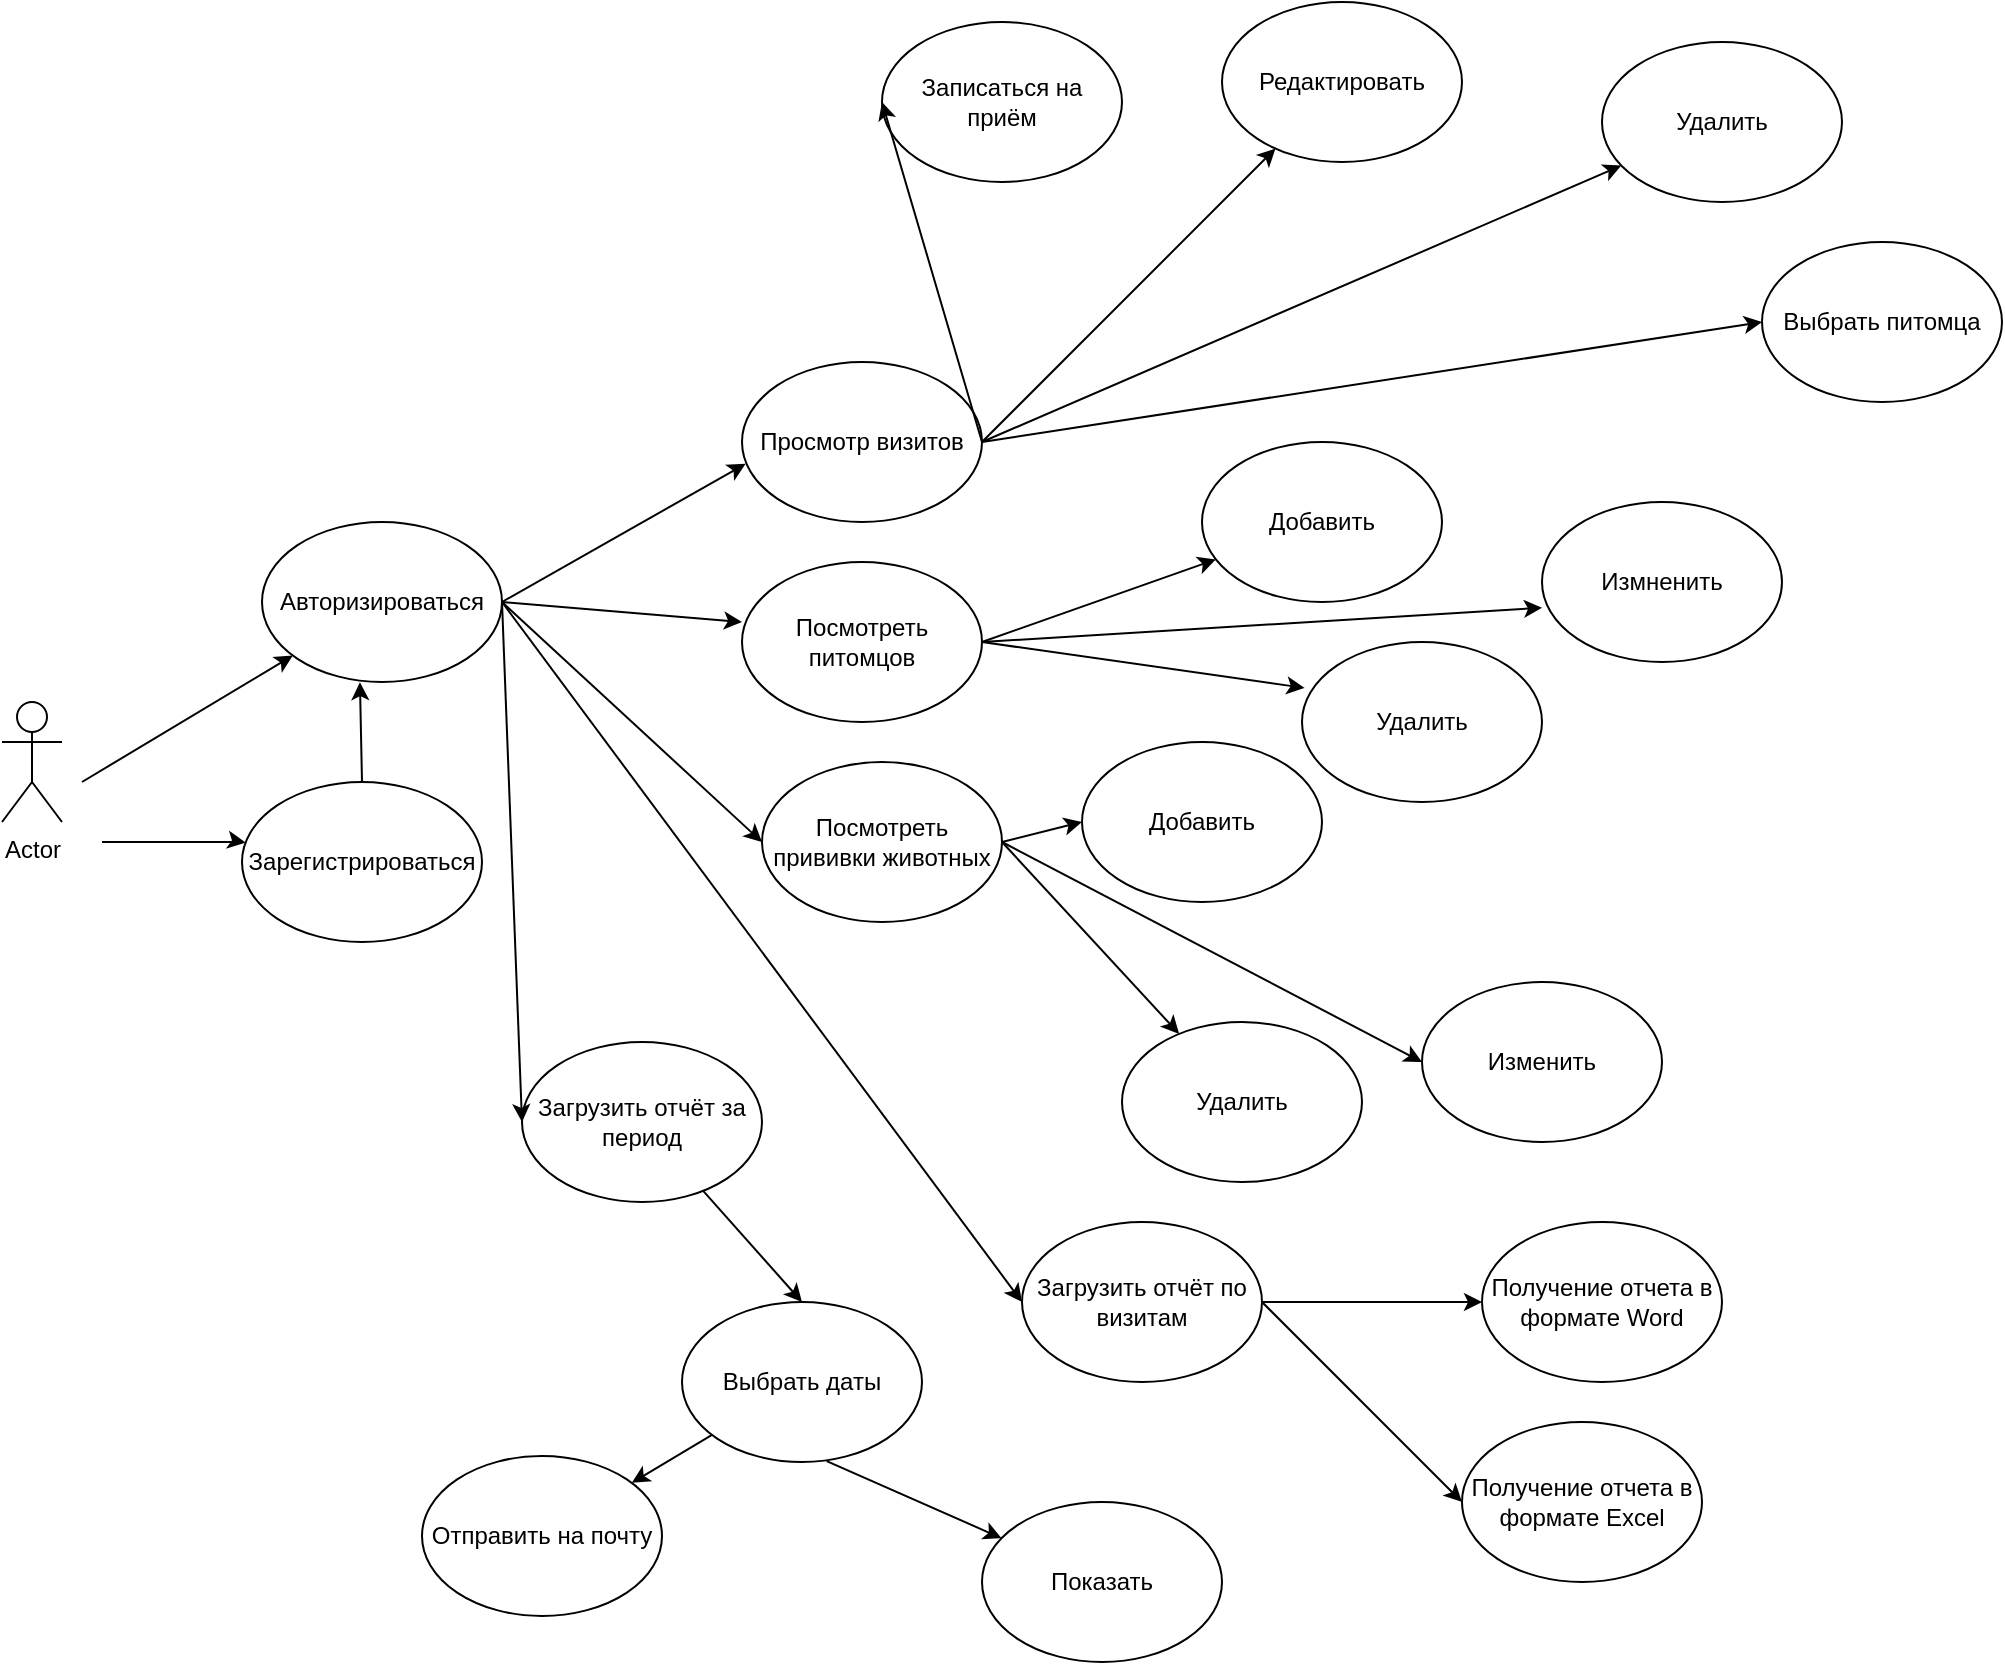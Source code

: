 <mxfile version="14.4.2" type="device" pages="3"><diagram name="Page-1" id="e7e014a7-5840-1c2e-5031-d8a46d1fe8dd"><mxGraphModel dx="977" dy="542" grid="1" gridSize="10" guides="1" tooltips="1" connect="1" arrows="1" fold="1" page="1" pageScale="1" pageWidth="1169" pageHeight="827" background="#ffffff" math="0" shadow="0"><root><mxCell id="0"/><mxCell id="1" parent="0"/><mxCell id="K1W-L1b4A8Usc88W6Nj0-45" value="Actor" style="shape=umlActor;verticalLabelPosition=bottom;verticalAlign=top;html=1;outlineConnect=0;" parent="1" vertex="1"><mxGeometry x="60" y="370" width="30" height="60" as="geometry"/></mxCell><mxCell id="K1W-L1b4A8Usc88W6Nj0-46" value="" style="endArrow=classic;html=1;" parent="1" target="K1W-L1b4A8Usc88W6Nj0-47" edge="1"><mxGeometry width="50" height="50" relative="1" as="geometry"><mxPoint x="100" y="410" as="sourcePoint"/><mxPoint x="300" y="240" as="targetPoint"/></mxGeometry></mxCell><mxCell id="K1W-L1b4A8Usc88W6Nj0-47" value="Авторизироваться" style="ellipse;whiteSpace=wrap;html=1;" parent="1" vertex="1"><mxGeometry x="190" y="280" width="120" height="80" as="geometry"/></mxCell><mxCell id="K1W-L1b4A8Usc88W6Nj0-48" value="" style="endArrow=classic;html=1;" parent="1" target="K1W-L1b4A8Usc88W6Nj0-49" edge="1"><mxGeometry width="50" height="50" relative="1" as="geometry"><mxPoint x="110" y="440" as="sourcePoint"/><mxPoint x="250" y="330" as="targetPoint"/><Array as="points"><mxPoint x="180" y="440"/></Array></mxGeometry></mxCell><mxCell id="K1W-L1b4A8Usc88W6Nj0-49" value="Зарегистрироваться" style="ellipse;whiteSpace=wrap;html=1;" parent="1" vertex="1"><mxGeometry x="180" y="410" width="120" height="80" as="geometry"/></mxCell><mxCell id="K1W-L1b4A8Usc88W6Nj0-50" value="" style="endArrow=classic;html=1;entryX=0.408;entryY=1.001;entryDx=0;entryDy=0;entryPerimeter=0;exitX=0.5;exitY=0;exitDx=0;exitDy=0;" parent="1" source="K1W-L1b4A8Usc88W6Nj0-49" target="K1W-L1b4A8Usc88W6Nj0-47" edge="1"><mxGeometry width="50" height="50" relative="1" as="geometry"><mxPoint x="420" y="290" as="sourcePoint"/><mxPoint x="520" y="360" as="targetPoint"/></mxGeometry></mxCell><mxCell id="K1W-L1b4A8Usc88W6Nj0-51" value="" style="endArrow=classic;html=1;entryX=0.015;entryY=0.636;entryDx=0;entryDy=0;entryPerimeter=0;exitX=1;exitY=0.5;exitDx=0;exitDy=0;" parent="1" source="K1W-L1b4A8Usc88W6Nj0-47" target="K1W-L1b4A8Usc88W6Nj0-52" edge="1"><mxGeometry width="50" height="50" relative="1" as="geometry"><mxPoint x="350" y="260" as="sourcePoint"/><mxPoint x="420" y="240" as="targetPoint"/></mxGeometry></mxCell><mxCell id="K1W-L1b4A8Usc88W6Nj0-52" value="Просмотр визитов" style="ellipse;whiteSpace=wrap;html=1;" parent="1" vertex="1"><mxGeometry x="430" y="200" width="120" height="80" as="geometry"/></mxCell><mxCell id="K1W-L1b4A8Usc88W6Nj0-55" value="Посмотреть питомцов" style="ellipse;whiteSpace=wrap;html=1;" parent="1" vertex="1"><mxGeometry x="430" y="300" width="120" height="80" as="geometry"/></mxCell><mxCell id="K1W-L1b4A8Usc88W6Nj0-56" value="Посмотреть прививки животных" style="ellipse;whiteSpace=wrap;html=1;" parent="1" vertex="1"><mxGeometry x="440" y="400" width="120" height="80" as="geometry"/></mxCell><mxCell id="K1W-L1b4A8Usc88W6Nj0-57" value="Загрузить отчёт по визитам" style="ellipse;whiteSpace=wrap;html=1;" parent="1" vertex="1"><mxGeometry x="570" y="630" width="120" height="80" as="geometry"/></mxCell><mxCell id="K1W-L1b4A8Usc88W6Nj0-58" value="Загрузить отчёт за период" style="ellipse;whiteSpace=wrap;html=1;" parent="1" vertex="1"><mxGeometry x="320" y="540" width="120" height="80" as="geometry"/></mxCell><mxCell id="K1W-L1b4A8Usc88W6Nj0-59" value="" style="endArrow=classic;html=1;" parent="1" edge="1"><mxGeometry width="50" height="50" relative="1" as="geometry"><mxPoint x="310" y="320" as="sourcePoint"/><mxPoint x="430" y="330" as="targetPoint"/></mxGeometry></mxCell><mxCell id="K1W-L1b4A8Usc88W6Nj0-60" value="" style="endArrow=classic;html=1;entryX=0;entryY=0.5;entryDx=0;entryDy=0;" parent="1" target="K1W-L1b4A8Usc88W6Nj0-56" edge="1"><mxGeometry width="50" height="50" relative="1" as="geometry"><mxPoint x="310" y="320" as="sourcePoint"/><mxPoint x="520" y="420" as="targetPoint"/></mxGeometry></mxCell><mxCell id="K1W-L1b4A8Usc88W6Nj0-61" value="" style="endArrow=classic;html=1;entryX=0;entryY=0.5;entryDx=0;entryDy=0;" parent="1" target="K1W-L1b4A8Usc88W6Nj0-57" edge="1"><mxGeometry width="50" height="50" relative="1" as="geometry"><mxPoint x="310" y="320" as="sourcePoint"/><mxPoint x="420" y="530" as="targetPoint"/></mxGeometry></mxCell><mxCell id="K1W-L1b4A8Usc88W6Nj0-62" value="" style="endArrow=classic;html=1;entryX=0;entryY=0.5;entryDx=0;entryDy=0;exitX=1;exitY=0.5;exitDx=0;exitDy=0;" parent="1" source="K1W-L1b4A8Usc88W6Nj0-47" target="K1W-L1b4A8Usc88W6Nj0-58" edge="1"><mxGeometry width="50" height="50" relative="1" as="geometry"><mxPoint x="350" y="260" as="sourcePoint"/><mxPoint x="520" y="420" as="targetPoint"/></mxGeometry></mxCell><mxCell id="K1W-L1b4A8Usc88W6Nj0-64" value="Записаться на приём" style="ellipse;whiteSpace=wrap;html=1;" parent="1" vertex="1"><mxGeometry x="500" y="30" width="120" height="80" as="geometry"/></mxCell><mxCell id="K1W-L1b4A8Usc88W6Nj0-65" value="" style="endArrow=classic;html=1;exitX=1;exitY=0.5;exitDx=0;exitDy=0;entryX=0;entryY=0.5;entryDx=0;entryDy=0;" parent="1" source="K1W-L1b4A8Usc88W6Nj0-52" target="K1W-L1b4A8Usc88W6Nj0-64" edge="1"><mxGeometry width="50" height="50" relative="1" as="geometry"><mxPoint x="470" y="370" as="sourcePoint"/><mxPoint x="520" y="320" as="targetPoint"/></mxGeometry></mxCell><mxCell id="K1W-L1b4A8Usc88W6Nj0-66" value="Редактировать" style="ellipse;whiteSpace=wrap;html=1;" parent="1" vertex="1"><mxGeometry x="670" y="20" width="120" height="80" as="geometry"/></mxCell><mxCell id="K1W-L1b4A8Usc88W6Nj0-67" value="Выбрать питомца" style="ellipse;whiteSpace=wrap;html=1;" parent="1" vertex="1"><mxGeometry x="940" y="140" width="120" height="80" as="geometry"/></mxCell><mxCell id="K1W-L1b4A8Usc88W6Nj0-68" value="Удалить" style="ellipse;whiteSpace=wrap;html=1;" parent="1" vertex="1"><mxGeometry x="860" y="40" width="120" height="80" as="geometry"/></mxCell><mxCell id="K1W-L1b4A8Usc88W6Nj0-69" value="" style="endArrow=classic;html=1;" parent="1" target="K1W-L1b4A8Usc88W6Nj0-66" edge="1"><mxGeometry width="50" height="50" relative="1" as="geometry"><mxPoint x="550" y="240" as="sourcePoint"/><mxPoint x="520" y="220" as="targetPoint"/></mxGeometry></mxCell><mxCell id="K1W-L1b4A8Usc88W6Nj0-70" value="" style="endArrow=classic;html=1;exitX=1;exitY=0.5;exitDx=0;exitDy=0;" parent="1" source="K1W-L1b4A8Usc88W6Nj0-52" target="K1W-L1b4A8Usc88W6Nj0-68" edge="1"><mxGeometry width="50" height="50" relative="1" as="geometry"><mxPoint x="470" y="270" as="sourcePoint"/><mxPoint x="520" y="220" as="targetPoint"/></mxGeometry></mxCell><mxCell id="K1W-L1b4A8Usc88W6Nj0-71" value="" style="endArrow=classic;html=1;entryX=0;entryY=0.5;entryDx=0;entryDy=0;exitX=1;exitY=0.5;exitDx=0;exitDy=0;" parent="1" source="K1W-L1b4A8Usc88W6Nj0-52" target="K1W-L1b4A8Usc88W6Nj0-67" edge="1"><mxGeometry width="50" height="50" relative="1" as="geometry"><mxPoint x="470" y="270" as="sourcePoint"/><mxPoint x="520" y="220" as="targetPoint"/></mxGeometry></mxCell><mxCell id="K1W-L1b4A8Usc88W6Nj0-123" value="Добавить" style="ellipse;whiteSpace=wrap;html=1;" parent="1" vertex="1"><mxGeometry x="660" y="240" width="120" height="80" as="geometry"/></mxCell><mxCell id="K1W-L1b4A8Usc88W6Nj0-125" value="" style="endArrow=classic;html=1;exitX=1;exitY=0.5;exitDx=0;exitDy=0;entryX=0;entryY=0.661;entryDx=0;entryDy=0;entryPerimeter=0;" parent="1" source="K1W-L1b4A8Usc88W6Nj0-55" target="K1W-L1b4A8Usc88W6Nj0-126" edge="1"><mxGeometry width="50" height="50" relative="1" as="geometry"><mxPoint x="480" y="160" as="sourcePoint"/><mxPoint x="760" y="410" as="targetPoint"/></mxGeometry></mxCell><mxCell id="K1W-L1b4A8Usc88W6Nj0-126" value="Измненить" style="ellipse;whiteSpace=wrap;html=1;" parent="1" vertex="1"><mxGeometry x="830" y="270" width="120" height="80" as="geometry"/></mxCell><mxCell id="K1W-L1b4A8Usc88W6Nj0-127" value="Удалить" style="ellipse;whiteSpace=wrap;html=1;" parent="1" vertex="1"><mxGeometry x="710" y="340" width="120" height="80" as="geometry"/></mxCell><mxCell id="K1W-L1b4A8Usc88W6Nj0-128" value="" style="endArrow=classic;html=1;exitX=1;exitY=0.5;exitDx=0;exitDy=0;" parent="1" source="K1W-L1b4A8Usc88W6Nj0-55" target="K1W-L1b4A8Usc88W6Nj0-123" edge="1"><mxGeometry width="50" height="50" relative="1" as="geometry"><mxPoint x="480" y="300" as="sourcePoint"/><mxPoint x="530" y="250" as="targetPoint"/></mxGeometry></mxCell><mxCell id="K1W-L1b4A8Usc88W6Nj0-129" value="" style="endArrow=classic;html=1;entryX=0.011;entryY=0.287;entryDx=0;entryDy=0;entryPerimeter=0;" parent="1" target="K1W-L1b4A8Usc88W6Nj0-127" edge="1"><mxGeometry width="50" height="50" relative="1" as="geometry"><mxPoint x="550" y="340" as="sourcePoint"/><mxPoint x="530" y="250" as="targetPoint"/></mxGeometry></mxCell><mxCell id="K1W-L1b4A8Usc88W6Nj0-130" value="Изменить" style="ellipse;whiteSpace=wrap;html=1;" parent="1" vertex="1"><mxGeometry x="770" y="510" width="120" height="80" as="geometry"/></mxCell><mxCell id="K1W-L1b4A8Usc88W6Nj0-131" value="Добавить" style="ellipse;whiteSpace=wrap;html=1;" parent="1" vertex="1"><mxGeometry x="600" y="390" width="120" height="80" as="geometry"/></mxCell><mxCell id="K1W-L1b4A8Usc88W6Nj0-132" value="Удалить&lt;br&gt;" style="ellipse;whiteSpace=wrap;html=1;" parent="1" vertex="1"><mxGeometry x="620" y="530" width="120" height="80" as="geometry"/></mxCell><mxCell id="K1W-L1b4A8Usc88W6Nj0-133" value="" style="endArrow=classic;html=1;exitX=1;exitY=0.5;exitDx=0;exitDy=0;entryX=0;entryY=0.5;entryDx=0;entryDy=0;" parent="1" source="K1W-L1b4A8Usc88W6Nj0-56" target="K1W-L1b4A8Usc88W6Nj0-131" edge="1"><mxGeometry width="50" height="50" relative="1" as="geometry"><mxPoint x="480" y="440" as="sourcePoint"/><mxPoint x="530" y="390" as="targetPoint"/></mxGeometry></mxCell><mxCell id="K1W-L1b4A8Usc88W6Nj0-134" value="" style="endArrow=classic;html=1;entryX=0;entryY=0.5;entryDx=0;entryDy=0;exitX=1;exitY=0.5;exitDx=0;exitDy=0;" parent="1" source="K1W-L1b4A8Usc88W6Nj0-56" target="K1W-L1b4A8Usc88W6Nj0-130" edge="1"><mxGeometry width="50" height="50" relative="1" as="geometry"><mxPoint x="480" y="440" as="sourcePoint"/><mxPoint x="530" y="390" as="targetPoint"/></mxGeometry></mxCell><mxCell id="K1W-L1b4A8Usc88W6Nj0-135" value="" style="endArrow=classic;html=1;exitX=1;exitY=0.5;exitDx=0;exitDy=0;" parent="1" source="K1W-L1b4A8Usc88W6Nj0-56" target="K1W-L1b4A8Usc88W6Nj0-132" edge="1"><mxGeometry width="50" height="50" relative="1" as="geometry"><mxPoint x="480" y="440" as="sourcePoint"/><mxPoint x="530" y="390" as="targetPoint"/></mxGeometry></mxCell><mxCell id="K1W-L1b4A8Usc88W6Nj0-136" value="" style="endArrow=classic;html=1;exitX=1;exitY=0.5;exitDx=0;exitDy=0;" parent="1" source="K1W-L1b4A8Usc88W6Nj0-57" target="K1W-L1b4A8Usc88W6Nj0-137" edge="1"><mxGeometry width="50" height="50" relative="1" as="geometry"><mxPoint x="480" y="580" as="sourcePoint"/><mxPoint x="530" y="530" as="targetPoint"/></mxGeometry></mxCell><mxCell id="K1W-L1b4A8Usc88W6Nj0-137" value="Получение отчета в формате Word" style="ellipse;whiteSpace=wrap;html=1;" parent="1" vertex="1"><mxGeometry x="800.0" y="630" width="120" height="80" as="geometry"/></mxCell><mxCell id="K1W-L1b4A8Usc88W6Nj0-138" value="Получение отчета в формате Excel" style="ellipse;whiteSpace=wrap;html=1;" parent="1" vertex="1"><mxGeometry x="790.0" y="730" width="120" height="80" as="geometry"/></mxCell><mxCell id="K1W-L1b4A8Usc88W6Nj0-140" value="" style="endArrow=classic;html=1;entryX=0;entryY=0.5;entryDx=0;entryDy=0;exitX=1;exitY=0.5;exitDx=0;exitDy=0;" parent="1" source="K1W-L1b4A8Usc88W6Nj0-57" target="K1W-L1b4A8Usc88W6Nj0-138" edge="1"><mxGeometry width="50" height="50" relative="1" as="geometry"><mxPoint x="480" y="860" as="sourcePoint"/><mxPoint x="530" y="810" as="targetPoint"/></mxGeometry></mxCell><mxCell id="K1W-L1b4A8Usc88W6Nj0-141" value="Выбрать даты" style="ellipse;whiteSpace=wrap;html=1;" parent="1" vertex="1"><mxGeometry x="400" y="670" width="120" height="80" as="geometry"/></mxCell><mxCell id="K1W-L1b4A8Usc88W6Nj0-142" value="Показать" style="ellipse;whiteSpace=wrap;html=1;" parent="1" vertex="1"><mxGeometry x="550" y="770" width="120" height="80" as="geometry"/></mxCell><mxCell id="K1W-L1b4A8Usc88W6Nj0-143" value="Отправить на почту" style="ellipse;whiteSpace=wrap;html=1;" parent="1" vertex="1"><mxGeometry x="270" y="747" width="120" height="80" as="geometry"/></mxCell><mxCell id="K1W-L1b4A8Usc88W6Nj0-145" value="" style="endArrow=classic;html=1;entryX=0.5;entryY=0;entryDx=0;entryDy=0;" parent="1" source="K1W-L1b4A8Usc88W6Nj0-58" target="K1W-L1b4A8Usc88W6Nj0-141" edge="1"><mxGeometry width="50" height="50" relative="1" as="geometry"><mxPoint x="403" y="600" as="sourcePoint"/><mxPoint x="530" y="810" as="targetPoint"/></mxGeometry></mxCell><mxCell id="K1W-L1b4A8Usc88W6Nj0-146" value="" style="endArrow=classic;html=1;exitX=0.603;exitY=0.994;exitDx=0;exitDy=0;exitPerimeter=0;" parent="1" source="K1W-L1b4A8Usc88W6Nj0-141" target="K1W-L1b4A8Usc88W6Nj0-142" edge="1"><mxGeometry width="50" height="50" relative="1" as="geometry"><mxPoint x="480" y="860" as="sourcePoint"/><mxPoint x="530" y="810" as="targetPoint"/></mxGeometry></mxCell><mxCell id="K1W-L1b4A8Usc88W6Nj0-148" value="" style="endArrow=classic;html=1;" parent="1" source="K1W-L1b4A8Usc88W6Nj0-141" target="K1W-L1b4A8Usc88W6Nj0-143" edge="1"><mxGeometry width="50" height="50" relative="1" as="geometry"><mxPoint x="480" y="860" as="sourcePoint"/><mxPoint x="560" y="900" as="targetPoint"/></mxGeometry></mxCell></root></mxGraphModel></diagram><diagram id="yt-p7C_ALYhAP_hoAnh7" name="Page-2"><mxGraphModel dx="977" dy="542" grid="0" gridSize="10" guides="1" tooltips="1" connect="1" arrows="1" fold="1" page="1" pageScale="1" pageWidth="2336" pageHeight="1654" background="#D4E1F5" math="0" shadow="1"><root><mxCell id="J4TPuGhdnobh1UX-JI9U-0"/><mxCell id="J4TPuGhdnobh1UX-JI9U-1" parent="J4TPuGhdnobh1UX-JI9U-0"/><mxCell id="i4K9Wh9S8fb7zjlSBiST-3" value="" style="ellipse;whiteSpace=wrap;html=1;" vertex="1" parent="J4TPuGhdnobh1UX-JI9U-1"><mxGeometry x="210" y="410" width="100" height="100" as="geometry"/></mxCell><mxCell id="O89DrcCOvapSo285ro3f-0" value="Actor" style="shape=umlActor;verticalLabelPosition=bottom;verticalAlign=top;html=1;" vertex="1" parent="J4TPuGhdnobh1UX-JI9U-1"><mxGeometry x="245" y="430" width="30" height="60" as="geometry"/></mxCell><mxCell id="i4K9Wh9S8fb7zjlSBiST-5" value="&amp;lt;&amp;lt;extend&amp;gt;&amp;gt;" style="endArrow=open;endSize=12;dashed=1;html=1;exitX=0.5;exitY=0;exitDx=0;exitDy=0;entryX=0;entryY=0.5;entryDx=0;entryDy=0;edgeStyle=orthogonalEdgeStyle;" edge="1" parent="J4TPuGhdnobh1UX-JI9U-1" source="i4K9Wh9S8fb7zjlSBiST-6" target="xe90baE3THSYPI-1jsZI-2"><mxGeometry x="0.291" y="-23" width="160" relative="1" as="geometry"><mxPoint x="380" y="100" as="sourcePoint"/><mxPoint x="175" y="170" as="targetPoint"/><mxPoint as="offset"/></mxGeometry></mxCell><mxCell id="i4K9Wh9S8fb7zjlSBiST-6" value="Зарегистрироваться" style="ellipse;whiteSpace=wrap;html=1;" vertex="1" parent="J4TPuGhdnobh1UX-JI9U-1"><mxGeometry x="260" y="70" width="140" height="50" as="geometry"/></mxCell><mxCell id="tXHwQPvWdnLpOAiovPJY-0" value="Открыть визиты" style="ellipse;whiteSpace=wrap;html=1;" vertex="1" parent="J4TPuGhdnobh1UX-JI9U-1"><mxGeometry x="110" y="300" width="140" height="70" as="geometry"/></mxCell><mxCell id="tXHwQPvWdnLpOAiovPJY-2" value="" style="endArrow=open;endSize=12;dashed=1;html=1;entryX=0.5;entryY=1;entryDx=0;entryDy=0;exitX=0.017;exitY=0.245;exitDx=0;exitDy=0;exitPerimeter=0;edgeStyle=orthogonalEdgeStyle;" edge="1" parent="J4TPuGhdnobh1UX-JI9U-1" source="i4K9Wh9S8fb7zjlSBiST-3" target="tXHwQPvWdnLpOAiovPJY-0"><mxGeometry x="1" y="45" width="160" relative="1" as="geometry"><mxPoint x="303.75" y="250" as="sourcePoint"/><mxPoint x="470" y="300" as="targetPoint"/><Array as="points"><mxPoint x="180" y="435"/></Array><mxPoint x="20" y="5" as="offset"/></mxGeometry></mxCell><mxCell id="hntUzl8suRQtxkjim12W-0" value="Открыть питомцев" style="ellipse;whiteSpace=wrap;html=1;" vertex="1" parent="J4TPuGhdnobh1UX-JI9U-1"><mxGeometry x="275" y="270" width="140" height="70" as="geometry"/></mxCell><mxCell id="mlmP4tTgI6YuV5Cc5Zyl-0" value="Открыть прививки животных" style="ellipse;whiteSpace=wrap;html=1;" vertex="1" parent="J4TPuGhdnobh1UX-JI9U-1"><mxGeometry x="415" y="230" width="140" height="70" as="geometry"/></mxCell><mxCell id="CK_sqmPJ_S89FKF6dnDc-0" value="Загрузить отчёт&amp;nbsp;&lt;br&gt;за период" style="ellipse;whiteSpace=wrap;html=1;" vertex="1" parent="J4TPuGhdnobh1UX-JI9U-1"><mxGeometry x="640" y="310" width="140" height="70" as="geometry"/></mxCell><mxCell id="CK_sqmPJ_S89FKF6dnDc-1" value="" style="html=1;verticalAlign=bottom;endArrow=open;dashed=1;endSize=8;exitX=1;exitY=0.5;exitDx=0;exitDy=0;edgeStyle=orthogonalEdgeStyle;" edge="1" parent="J4TPuGhdnobh1UX-JI9U-1" source="i4K9Wh9S8fb7zjlSBiST-3" target="hntUzl8suRQtxkjim12W-0"><mxGeometry relative="1" as="geometry"><mxPoint x="343.825" y="282.4" as="sourcePoint"/><mxPoint x="690" y="170" as="targetPoint"/></mxGeometry></mxCell><mxCell id="CK_sqmPJ_S89FKF6dnDc-2" value="" style="html=1;verticalAlign=bottom;endArrow=open;dashed=1;endSize=8;entryX=0.5;entryY=1;entryDx=0;entryDy=0;exitX=0.985;exitY=0.621;exitDx=0;exitDy=0;exitPerimeter=0;edgeStyle=orthogonalEdgeStyle;" edge="1" parent="J4TPuGhdnobh1UX-JI9U-1" source="i4K9Wh9S8fb7zjlSBiST-3" target="mlmP4tTgI6YuV5Cc5Zyl-0"><mxGeometry relative="1" as="geometry"><mxPoint x="294" y="300" as="sourcePoint"/><mxPoint x="460" y="300" as="targetPoint"/></mxGeometry></mxCell><mxCell id="CK_sqmPJ_S89FKF6dnDc-3" value="" style="html=1;verticalAlign=bottom;endArrow=open;dashed=1;endSize=8;exitX=0.5;exitY=1;exitDx=0;exitDy=0;edgeStyle=orthogonalEdgeStyle;entryX=0.5;entryY=1;entryDx=0;entryDy=0;" edge="1" parent="J4TPuGhdnobh1UX-JI9U-1" source="i4K9Wh9S8fb7zjlSBiST-3" target="CK_sqmPJ_S89FKF6dnDc-0"><mxGeometry relative="1" as="geometry"><mxPoint x="296.225" y="350.7" as="sourcePoint"/><mxPoint x="830" y="430" as="targetPoint"/><Array as="points"><mxPoint x="260" y="520"/><mxPoint x="710" y="520"/></Array></mxGeometry></mxCell><mxCell id="ENd8ltFogLk1C2-NWRc4-0" value="Открыть отчёт" style="ellipse;whiteSpace=wrap;html=1;" vertex="1" parent="J4TPuGhdnobh1UX-JI9U-1"><mxGeometry x="800" y="270" width="140" height="70" as="geometry"/></mxCell><mxCell id="ENd8ltFogLk1C2-NWRc4-1" value="Отправить на почту отчёт" style="ellipse;whiteSpace=wrap;html=1;" vertex="1" parent="J4TPuGhdnobh1UX-JI9U-1"><mxGeometry x="740" y="90" width="140" height="70" as="geometry"/></mxCell><mxCell id="8z4_TfZgEJPWeR6fkf8E-2" value="" style="html=1;verticalAlign=bottom;endArrow=open;dashed=1;endSize=8;exitX=0.5;exitY=0;exitDx=0;exitDy=0;entryX=0.5;entryY=1;entryDx=0;entryDy=0;edgeStyle=orthogonalEdgeStyle;" edge="1" parent="J4TPuGhdnobh1UX-JI9U-1" source="tXHwQPvWdnLpOAiovPJY-0" target="8z4_TfZgEJPWeR6fkf8E-3"><mxGeometry relative="1" as="geometry"><mxPoint x="380" y="200" as="sourcePoint"/><mxPoint x="630" y="115" as="targetPoint"/></mxGeometry></mxCell><mxCell id="8z4_TfZgEJPWeR6fkf8E-3" value="Записаться на приём" style="ellipse;whiteSpace=wrap;html=1;" vertex="1" parent="J4TPuGhdnobh1UX-JI9U-1"><mxGeometry x="110" y="170" width="140" height="70" as="geometry"/></mxCell><mxCell id="TOPQQaXGLusZ2U2dh6AA-1" value="&amp;lt;&amp;lt;extend&amp;gt;&amp;gt;" style="html=1;verticalAlign=bottom;endArrow=open;dashed=1;endSize=8;entryX=0.5;entryY=0;entryDx=0;entryDy=0;exitX=0.5;exitY=1;exitDx=0;exitDy=0;edgeStyle=orthogonalEdgeStyle;" edge="1" parent="J4TPuGhdnobh1UX-JI9U-1" source="1OTBLAjZXmxS-uiCzqot-0" target="8z4_TfZgEJPWeR6fkf8E-3"><mxGeometry x="-0.25" y="-4" relative="1" as="geometry"><mxPoint x="620" y="180" as="sourcePoint"/><mxPoint x="790" y="115" as="targetPoint"/><mxPoint as="offset"/></mxGeometry></mxCell><mxCell id="1OTBLAjZXmxS-uiCzqot-0" value="Добавить животного&lt;br&gt;на приём" style="ellipse;whiteSpace=wrap;html=1;" vertex="1" parent="J4TPuGhdnobh1UX-JI9U-1"><mxGeometry x="110" y="40" width="140" height="70" as="geometry"/></mxCell><mxCell id="IUFLEjw_0p_vqHT8jW8J-0" value="Загрузить отчёт по визитам" style="ellipse;whiteSpace=wrap;html=1;" vertex="1" parent="J4TPuGhdnobh1UX-JI9U-1"><mxGeometry x="550" y="190" width="140" height="70" as="geometry"/></mxCell><mxCell id="xe90baE3THSYPI-1jsZI-0" style="edgeStyle=elbowEdgeStyle;rounded=0;orthogonalLoop=1;jettySize=auto;elbow=vertical;html=1;exitX=0.5;exitY=0.5;exitDx=0;exitDy=0;exitPerimeter=0;" edge="1" parent="J4TPuGhdnobh1UX-JI9U-1" source="O89DrcCOvapSo285ro3f-0" target="O89DrcCOvapSo285ro3f-0"><mxGeometry relative="1" as="geometry"/></mxCell><mxCell id="xe90baE3THSYPI-1jsZI-2" value="Авторизироваться" style="ellipse;whiteSpace=wrap;html=1;" vertex="1" parent="J4TPuGhdnobh1UX-JI9U-1"><mxGeometry x="500" y="20" width="120" height="50" as="geometry"/></mxCell><mxCell id="xe90baE3THSYPI-1jsZI-4" value="" style="html=1;verticalAlign=bottom;endArrow=open;dashed=1;endSize=8;entryX=0.5;entryY=1;entryDx=0;entryDy=0;exitX=0.938;exitY=0.759;exitDx=0;exitDy=0;exitPerimeter=0;edgeStyle=orthogonalEdgeStyle;" edge="1" parent="J4TPuGhdnobh1UX-JI9U-1" source="i4K9Wh9S8fb7zjlSBiST-3" target="IUFLEjw_0p_vqHT8jW8J-0"><mxGeometry relative="1" as="geometry"><mxPoint x="580" y="290" as="sourcePoint"/><mxPoint x="500" y="290" as="targetPoint"/><Array as="points"><mxPoint x="620" y="486"/></Array></mxGeometry></mxCell><mxCell id="xe90baE3THSYPI-1jsZI-6" value="&amp;lt;&amp;lt;include&amp;gt;&amp;gt;" style="html=1;verticalAlign=bottom;endArrow=open;dashed=1;endSize=8;exitX=0.5;exitY=0;exitDx=0;exitDy=0;entryX=0;entryY=0.5;entryDx=0;entryDy=0;edgeStyle=orthogonalEdgeStyle;" edge="1" parent="J4TPuGhdnobh1UX-JI9U-1" source="hntUzl8suRQtxkjim12W-0" target="i4K9Wh9S8fb7zjlSBiST-6"><mxGeometry relative="1" as="geometry"><mxPoint x="580" y="290" as="sourcePoint"/><mxPoint x="500" y="290" as="targetPoint"/></mxGeometry></mxCell><mxCell id="xe90baE3THSYPI-1jsZI-7" value="&amp;lt;&amp;lt;include&amp;gt;&amp;gt;" style="html=1;verticalAlign=bottom;endArrow=open;dashed=1;endSize=8;exitX=0.5;exitY=0;exitDx=0;exitDy=0;entryX=0.256;entryY=0.975;entryDx=0;entryDy=0;entryPerimeter=0;edgeStyle=orthogonalEdgeStyle;" edge="1" parent="J4TPuGhdnobh1UX-JI9U-1" source="mlmP4tTgI6YuV5Cc5Zyl-0" target="i4K9Wh9S8fb7zjlSBiST-6"><mxGeometry relative="1" as="geometry"><mxPoint x="580" y="290" as="sourcePoint"/><mxPoint x="350" y="170" as="targetPoint"/></mxGeometry></mxCell><mxCell id="xe90baE3THSYPI-1jsZI-8" value="&amp;lt;&amp;lt;include&amp;gt;&amp;gt;" style="html=1;verticalAlign=bottom;endArrow=open;dashed=1;endSize=8;exitX=0.5;exitY=0;exitDx=0;exitDy=0;entryX=0.5;entryY=1;entryDx=0;entryDy=0;edgeStyle=orthogonalEdgeStyle;" edge="1" parent="J4TPuGhdnobh1UX-JI9U-1" source="IUFLEjw_0p_vqHT8jW8J-0" target="i4K9Wh9S8fb7zjlSBiST-6"><mxGeometry relative="1" as="geometry"><mxPoint x="580" y="290" as="sourcePoint"/><mxPoint x="500" y="290" as="targetPoint"/></mxGeometry></mxCell><mxCell id="xe90baE3THSYPI-1jsZI-9" value="&amp;lt;&amp;lt;include&amp;gt;&amp;gt;" style="html=1;verticalAlign=bottom;endArrow=open;dashed=1;endSize=8;exitX=0.5;exitY=0;exitDx=0;exitDy=0;entryX=1;entryY=0.5;entryDx=0;entryDy=0;edgeStyle=orthogonalEdgeStyle;" edge="1" parent="J4TPuGhdnobh1UX-JI9U-1" source="CK_sqmPJ_S89FKF6dnDc-0" target="i4K9Wh9S8fb7zjlSBiST-6"><mxGeometry relative="1" as="geometry"><mxPoint x="580" y="290" as="sourcePoint"/><mxPoint x="500" y="290" as="targetPoint"/><Array as="points"><mxPoint x="710" y="95"/></Array></mxGeometry></mxCell><mxCell id="rZmLS8fHfMAQuzN8eb---0" value="" style="html=1;verticalAlign=bottom;endArrow=open;dashed=1;endSize=8;exitX=1;exitY=0;exitDx=0;exitDy=0;edgeStyle=orthogonalEdgeStyle;entryX=0.5;entryY=1;entryDx=0;entryDy=0;" edge="1" parent="J4TPuGhdnobh1UX-JI9U-1" source="CK_sqmPJ_S89FKF6dnDc-0" target="ENd8ltFogLk1C2-NWRc4-1"><mxGeometry relative="1" as="geometry"><mxPoint x="580" y="390" as="sourcePoint"/><mxPoint x="870" y="280" as="targetPoint"/></mxGeometry></mxCell><mxCell id="rZmLS8fHfMAQuzN8eb---1" value="" style="html=1;verticalAlign=bottom;endArrow=open;dashed=1;endSize=8;exitX=1;exitY=1;exitDx=0;exitDy=0;edgeStyle=orthogonalEdgeStyle;entryX=0.5;entryY=1;entryDx=0;entryDy=0;" edge="1" parent="J4TPuGhdnobh1UX-JI9U-1" source="CK_sqmPJ_S89FKF6dnDc-0" target="ENd8ltFogLk1C2-NWRc4-0"><mxGeometry relative="1" as="geometry"><mxPoint x="580" y="390" as="sourcePoint"/><mxPoint x="850" y="370" as="targetPoint"/><Array as="points"><mxPoint x="760" y="425"/><mxPoint x="860" y="425"/></Array></mxGeometry></mxCell></root></mxGraphModel></diagram><diagram id="Qii-KYybLV41-iFRNKHr" name="Page-3"><mxGraphModel dx="977" dy="542" grid="1" gridSize="10" guides="1" tooltips="1" connect="1" arrows="1" fold="1" page="1" pageScale="1" pageWidth="1169" pageHeight="827" math="0" shadow="0"><root><mxCell id="fj_9RSN7K3gXWaAXfcvp-0"/><mxCell id="fj_9RSN7K3gXWaAXfcvp-1" parent="fj_9RSN7K3gXWaAXfcvp-0"/><mxCell id="fj_9RSN7K3gXWaAXfcvp-2" value="Actor" style="shape=umlActor;verticalLabelPosition=bottom;verticalAlign=top;html=1;" vertex="1" parent="fj_9RSN7K3gXWaAXfcvp-1"><mxGeometry x="130" y="240" width="30" height="60" as="geometry"/></mxCell><mxCell id="fj_9RSN7K3gXWaAXfcvp-3" value="Войти" style="ellipse;whiteSpace=wrap;html=1;" vertex="1" parent="fj_9RSN7K3gXWaAXfcvp-1"><mxGeometry x="210" y="270" width="100" height="50" as="geometry"/></mxCell><mxCell id="fj_9RSN7K3gXWaAXfcvp-4" value="&amp;lt;&amp;lt;extends&amp;gt;&amp;gt;" style="endArrow=open;endSize=12;dashed=1;html=1;edgeStyle=orthogonalEdgeStyle;exitX=0.5;exitY=1;exitDx=0;exitDy=0;entryX=0.5;entryY=0;entryDx=0;entryDy=0;" edge="1" parent="fj_9RSN7K3gXWaAXfcvp-1" source="fj_9RSN7K3gXWaAXfcvp-5" target="fj_9RSN7K3gXWaAXfcvp-3"><mxGeometry x="0.545" y="-30" width="160" relative="1" as="geometry"><mxPoint x="380" y="100" as="sourcePoint"/><mxPoint x="680" y="65" as="targetPoint"/><Array as="points"><mxPoint x="290" y="120"/><mxPoint x="290" y="120"/></Array><mxPoint as="offset"/></mxGeometry></mxCell><mxCell id="fj_9RSN7K3gXWaAXfcvp-5" value="Зарегистрироваться" style="ellipse;whiteSpace=wrap;html=1;" vertex="1" parent="fj_9RSN7K3gXWaAXfcvp-1"><mxGeometry x="180" y="120" width="140" height="50" as="geometry"/></mxCell><mxCell id="fj_9RSN7K3gXWaAXfcvp-6" value="Открыть визиты" style="ellipse;whiteSpace=wrap;html=1;" vertex="1" parent="fj_9RSN7K3gXWaAXfcvp-1"><mxGeometry x="410" y="80" width="140" height="70" as="geometry"/></mxCell><mxCell id="fj_9RSN7K3gXWaAXfcvp-7" value="" style="endArrow=open;endSize=12;dashed=1;html=1;edgeStyle=orthogonalEdgeStyle;entryX=0;entryY=0.5;entryDx=0;entryDy=0;exitX=1;exitY=0;exitDx=0;exitDy=0;" edge="1" parent="fj_9RSN7K3gXWaAXfcvp-1" source="fj_9RSN7K3gXWaAXfcvp-3" target="fj_9RSN7K3gXWaAXfcvp-6"><mxGeometry x="1" y="45" width="160" relative="1" as="geometry"><mxPoint x="303.75" y="250" as="sourcePoint"/><mxPoint x="470" y="300" as="targetPoint"/><mxPoint x="20" y="5" as="offset"/></mxGeometry></mxCell><mxCell id="fj_9RSN7K3gXWaAXfcvp-8" value="Открыть питомцев" style="ellipse;whiteSpace=wrap;html=1;" vertex="1" parent="fj_9RSN7K3gXWaAXfcvp-1"><mxGeometry x="460" y="180" width="140" height="70" as="geometry"/></mxCell><mxCell id="fj_9RSN7K3gXWaAXfcvp-9" value="Открыть прививки животных" style="ellipse;whiteSpace=wrap;html=1;" vertex="1" parent="fj_9RSN7K3gXWaAXfcvp-1"><mxGeometry x="460" y="300" width="140" height="70" as="geometry"/></mxCell><mxCell id="fj_9RSN7K3gXWaAXfcvp-10" value="Загрузить отчёт&amp;nbsp;&lt;br&gt;за период" style="ellipse;whiteSpace=wrap;html=1;" vertex="1" parent="fj_9RSN7K3gXWaAXfcvp-1"><mxGeometry x="400" y="470" width="140" height="70" as="geometry"/></mxCell><mxCell id="fj_9RSN7K3gXWaAXfcvp-11" value="" style="html=1;verticalAlign=bottom;endArrow=open;dashed=1;endSize=8;edgeStyle=orthogonalEdgeStyle;exitX=1;exitY=0.5;exitDx=0;exitDy=0;" edge="1" parent="fj_9RSN7K3gXWaAXfcvp-1" source="fj_9RSN7K3gXWaAXfcvp-3" target="fj_9RSN7K3gXWaAXfcvp-8"><mxGeometry relative="1" as="geometry"><mxPoint x="343.825" y="282.4" as="sourcePoint"/><mxPoint x="690" y="170" as="targetPoint"/></mxGeometry></mxCell><mxCell id="fj_9RSN7K3gXWaAXfcvp-12" value="" style="html=1;verticalAlign=bottom;endArrow=open;dashed=1;endSize=8;edgeStyle=orthogonalEdgeStyle;entryX=0;entryY=0.5;entryDx=0;entryDy=0;exitX=1;exitY=1;exitDx=0;exitDy=0;" edge="1" parent="fj_9RSN7K3gXWaAXfcvp-1" source="fj_9RSN7K3gXWaAXfcvp-3" target="fj_9RSN7K3gXWaAXfcvp-9"><mxGeometry relative="1" as="geometry"><mxPoint x="294" y="300" as="sourcePoint"/><mxPoint x="460" y="300" as="targetPoint"/><Array as="points"/></mxGeometry></mxCell><mxCell id="fj_9RSN7K3gXWaAXfcvp-13" value="" style="html=1;verticalAlign=bottom;endArrow=open;dashed=1;endSize=8;edgeStyle=orthogonalEdgeStyle;exitX=0.5;exitY=1;exitDx=0;exitDy=0;entryX=0;entryY=0.5;entryDx=0;entryDy=0;" edge="1" parent="fj_9RSN7K3gXWaAXfcvp-1" source="fj_9RSN7K3gXWaAXfcvp-3" target="fj_9RSN7K3gXWaAXfcvp-10"><mxGeometry relative="1" as="geometry"><mxPoint x="296.225" y="350.7" as="sourcePoint"/><mxPoint x="690" y="370" as="targetPoint"/><Array as="points"><mxPoint x="270" y="445"/></Array></mxGeometry></mxCell><mxCell id="fj_9RSN7K3gXWaAXfcvp-14" value="" style="html=1;verticalAlign=bottom;endArrow=open;dashed=1;endSize=8;" edge="1" parent="fj_9RSN7K3gXWaAXfcvp-1" source="fj_9RSN7K3gXWaAXfcvp-2" target="fj_9RSN7K3gXWaAXfcvp-3"><mxGeometry relative="1" as="geometry"><mxPoint x="170" y="280" as="sourcePoint"/><mxPoint x="210" y="280" as="targetPoint"/></mxGeometry></mxCell><mxCell id="fj_9RSN7K3gXWaAXfcvp-15" value="" style="endArrow=none;html=1;edgeStyle=elbowEdgeStyle;exitX=0.5;exitY=0;exitDx=0;exitDy=0;" edge="1" parent="fj_9RSN7K3gXWaAXfcvp-1"><mxGeometry width="50" height="50" relative="1" as="geometry"><mxPoint x="620" y="610" as="sourcePoint"/><mxPoint x="495" y="580" as="targetPoint"/><Array as="points"><mxPoint x="620" y="550"/><mxPoint x="620" y="570"/><mxPoint x="620" y="590"/><mxPoint x="620" y="540"/><mxPoint x="580" y="530"/><mxPoint x="610" y="510"/></Array></mxGeometry></mxCell><mxCell id="fj_9RSN7K3gXWaAXfcvp-16" value="" style="html=1;verticalAlign=bottom;endArrow=open;dashed=1;endSize=8;exitX=1;exitY=0.5;exitDx=0;exitDy=0;entryX=0;entryY=0.5;entryDx=0;entryDy=0;" edge="1" parent="fj_9RSN7K3gXWaAXfcvp-1" source="fj_9RSN7K3gXWaAXfcvp-6" target="fj_9RSN7K3gXWaAXfcvp-17"><mxGeometry relative="1" as="geometry"><mxPoint x="380" y="200" as="sourcePoint"/><mxPoint x="630" y="115" as="targetPoint"/></mxGeometry></mxCell><mxCell id="fj_9RSN7K3gXWaAXfcvp-17" value="Записаться на приём" style="ellipse;whiteSpace=wrap;html=1;" vertex="1" parent="fj_9RSN7K3gXWaAXfcvp-1"><mxGeometry x="610" y="80" width="140" height="70" as="geometry"/></mxCell><mxCell id="fj_9RSN7K3gXWaAXfcvp-18" value="&amp;lt;&amp;lt;extend&amp;gt;&amp;gt;" style="html=1;verticalAlign=bottom;endArrow=open;dashed=1;endSize=8;entryX=1;entryY=0.5;entryDx=0;entryDy=0;" edge="1" parent="fj_9RSN7K3gXWaAXfcvp-1" target="fj_9RSN7K3gXWaAXfcvp-17"><mxGeometry x="-0.25" y="-4" relative="1" as="geometry"><mxPoint x="830" y="114.5" as="sourcePoint"/><mxPoint x="790" y="115" as="targetPoint"/><mxPoint as="offset"/></mxGeometry></mxCell><mxCell id="fj_9RSN7K3gXWaAXfcvp-19" value="Загрузить отчёт по визитам" style="ellipse;whiteSpace=wrap;html=1;" vertex="1" parent="fj_9RSN7K3gXWaAXfcvp-1"><mxGeometry x="430" y="380" width="140" height="70" as="geometry"/></mxCell></root></mxGraphModel></diagram></mxfile>